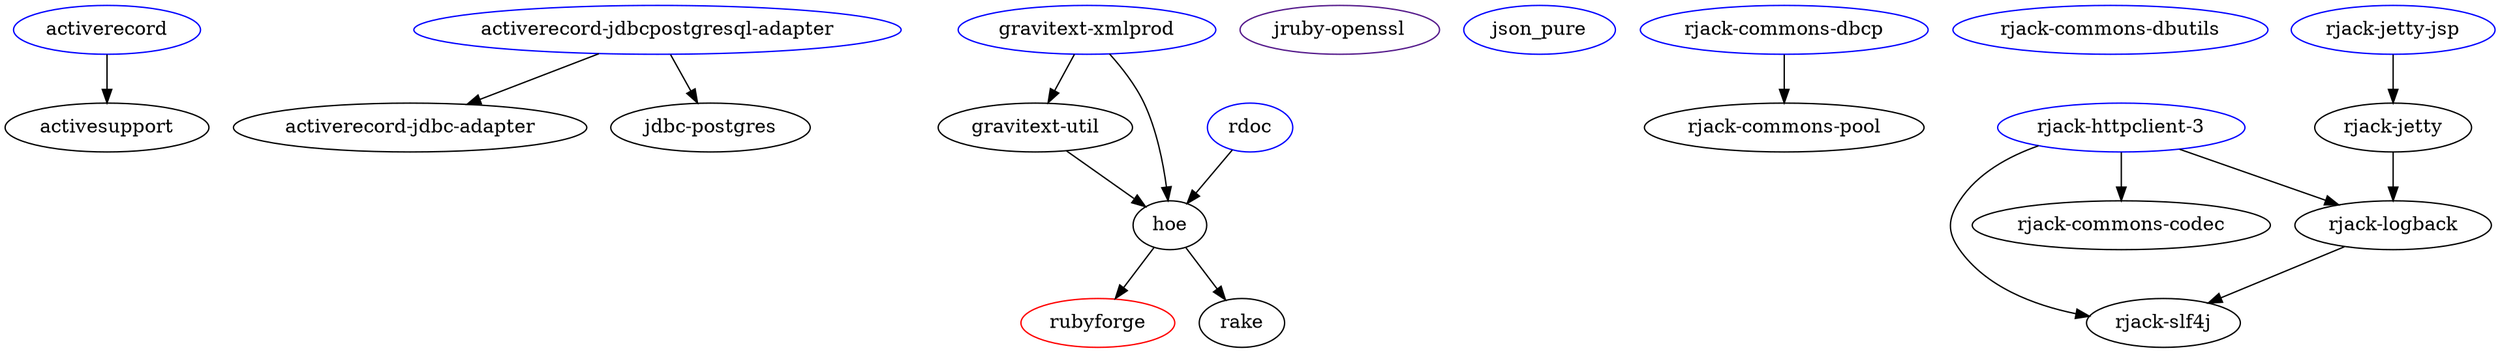 digraph absent
  {
    "activerecord" [ color = blue ];
    "activerecord-jdbcpostgresql-adapter" [ color = blue ];
    "gravitext-xmlprod" [ color = blue ];
    "jruby-openssl" [ color = blue,color = purple4 ];
    "json_pure" [ color = blue ];
    "rdoc" [ color = blue ];
    "rjack-commons-dbcp" [ color = blue ];
    "rjack-commons-dbutils" [ color = blue ];
    "rjack-httpclient-3" [ color = blue ];
    "rjack-jetty-jsp" [ color = blue ];
    "rubyforge" [ color = red ];
    "activerecord" -> "activesupport";
    "activerecord-jdbcpostgresql-adapter" -> "activerecord-jdbc-adapter";
    "activerecord-jdbcpostgresql-adapter" -> "jdbc-postgres";
    "gravitext-util" -> "hoe";
    "gravitext-xmlprod" -> "gravitext-util";
    "gravitext-xmlprod" -> "hoe";
    "hoe" -> "rubyforge";
    "hoe" -> "rake";
    "rdoc" -> "hoe";
    "rjack-commons-dbcp" -> "rjack-commons-pool";
    "rjack-httpclient-3" -> "rjack-slf4j";
    "rjack-httpclient-3" -> "rjack-commons-codec";
    "rjack-httpclient-3" -> "rjack-logback";
    "rjack-jetty" -> "rjack-logback";
    "rjack-jetty-jsp" -> "rjack-jetty";
    "rjack-logback" -> "rjack-slf4j";
  }
